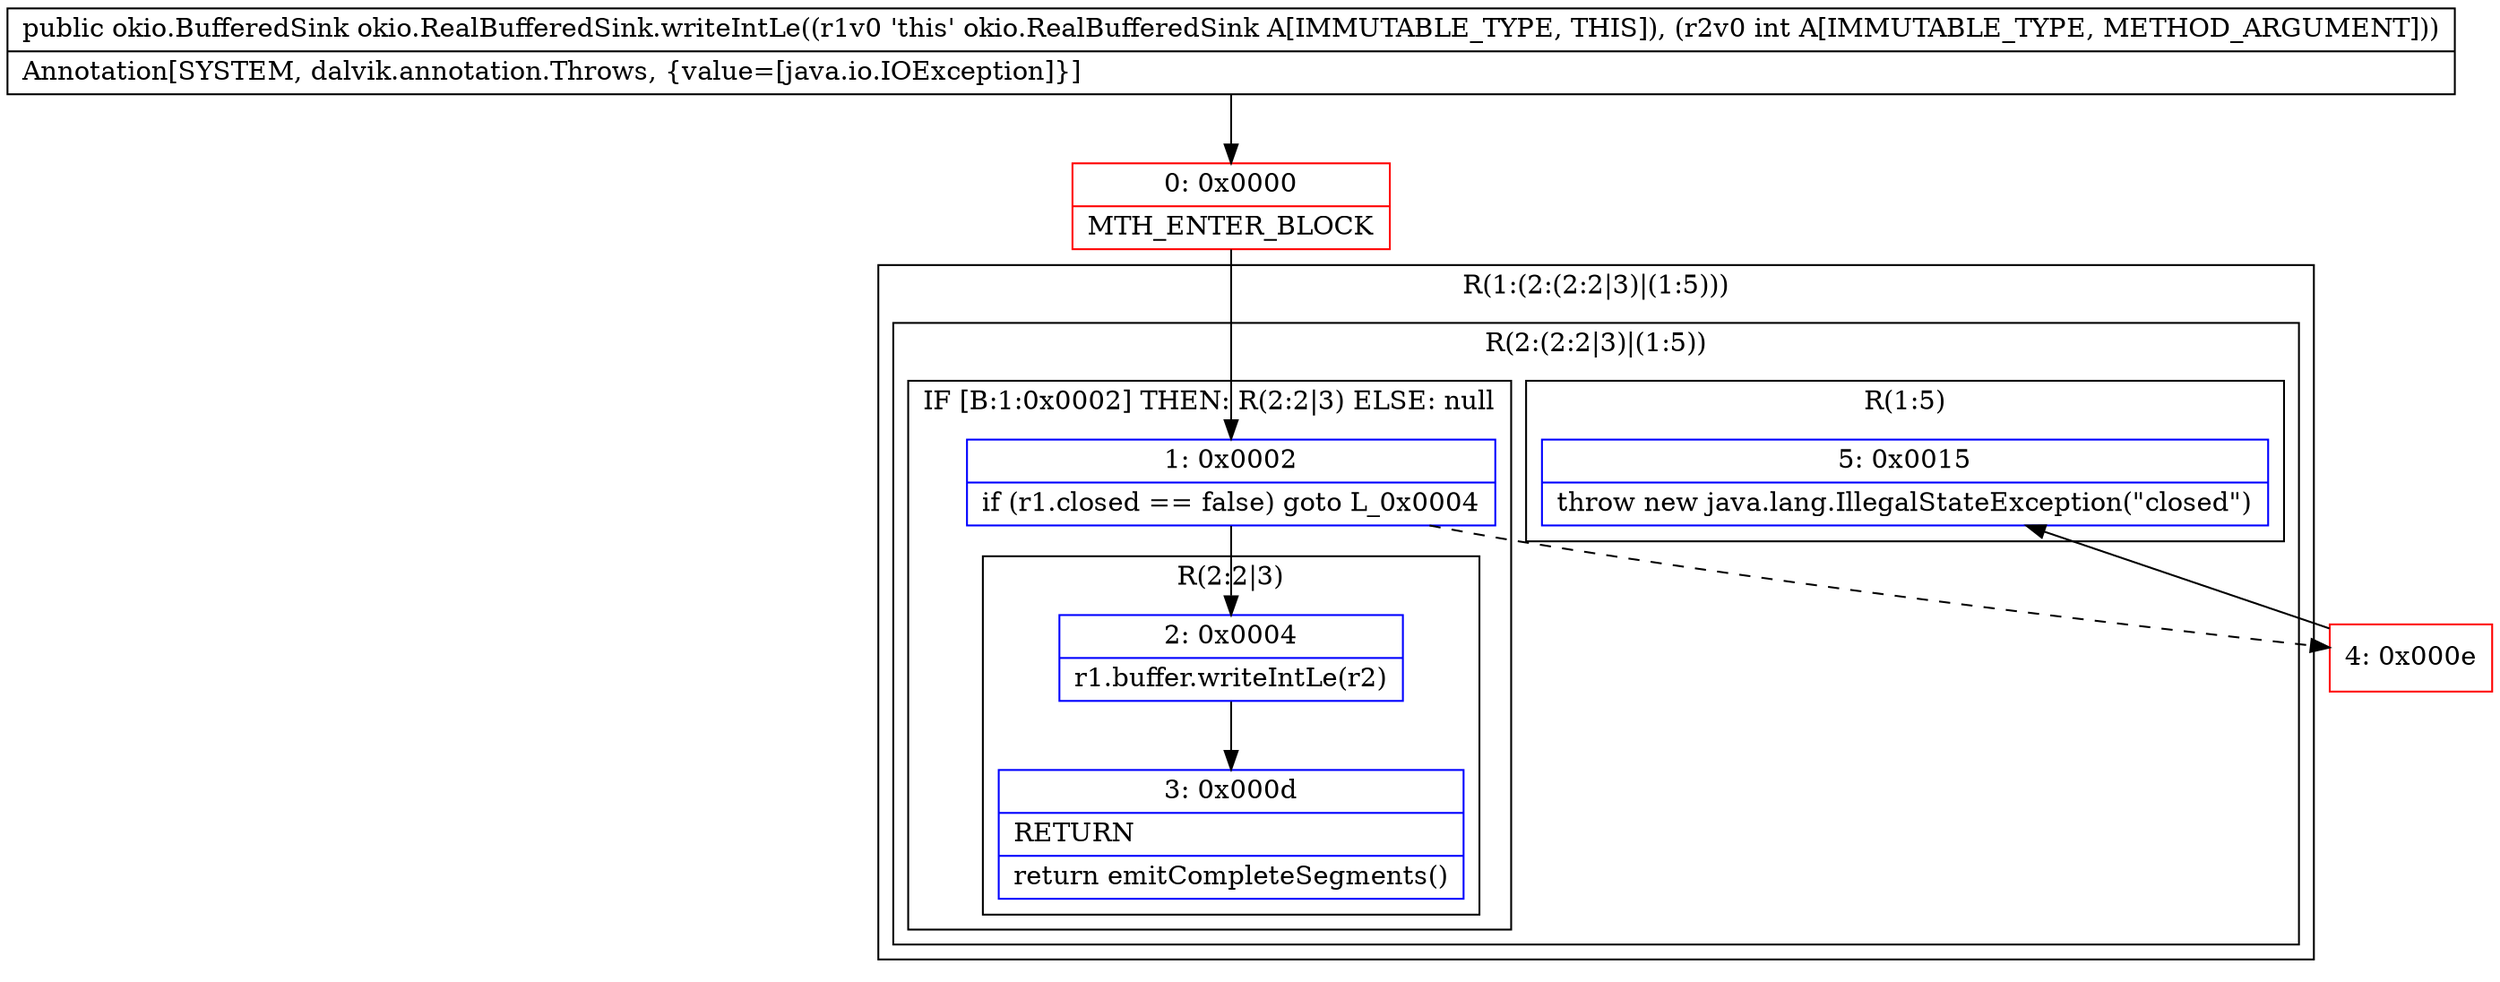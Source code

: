 digraph "CFG forokio.RealBufferedSink.writeIntLe(I)Lokio\/BufferedSink;" {
subgraph cluster_Region_1035966829 {
label = "R(1:(2:(2:2|3)|(1:5)))";
node [shape=record,color=blue];
subgraph cluster_Region_213319843 {
label = "R(2:(2:2|3)|(1:5))";
node [shape=record,color=blue];
subgraph cluster_IfRegion_1551741568 {
label = "IF [B:1:0x0002] THEN: R(2:2|3) ELSE: null";
node [shape=record,color=blue];
Node_1 [shape=record,label="{1\:\ 0x0002|if (r1.closed == false) goto L_0x0004\l}"];
subgraph cluster_Region_131779104 {
label = "R(2:2|3)";
node [shape=record,color=blue];
Node_2 [shape=record,label="{2\:\ 0x0004|r1.buffer.writeIntLe(r2)\l}"];
Node_3 [shape=record,label="{3\:\ 0x000d|RETURN\l|return emitCompleteSegments()\l}"];
}
}
subgraph cluster_Region_1190088519 {
label = "R(1:5)";
node [shape=record,color=blue];
Node_5 [shape=record,label="{5\:\ 0x0015|throw new java.lang.IllegalStateException(\"closed\")\l}"];
}
}
}
Node_0 [shape=record,color=red,label="{0\:\ 0x0000|MTH_ENTER_BLOCK\l}"];
Node_4 [shape=record,color=red,label="{4\:\ 0x000e}"];
MethodNode[shape=record,label="{public okio.BufferedSink okio.RealBufferedSink.writeIntLe((r1v0 'this' okio.RealBufferedSink A[IMMUTABLE_TYPE, THIS]), (r2v0 int A[IMMUTABLE_TYPE, METHOD_ARGUMENT]))  | Annotation[SYSTEM, dalvik.annotation.Throws, \{value=[java.io.IOException]\}]\l}"];
MethodNode -> Node_0;
Node_1 -> Node_2;
Node_1 -> Node_4[style=dashed];
Node_2 -> Node_3;
Node_0 -> Node_1;
Node_4 -> Node_5;
}

